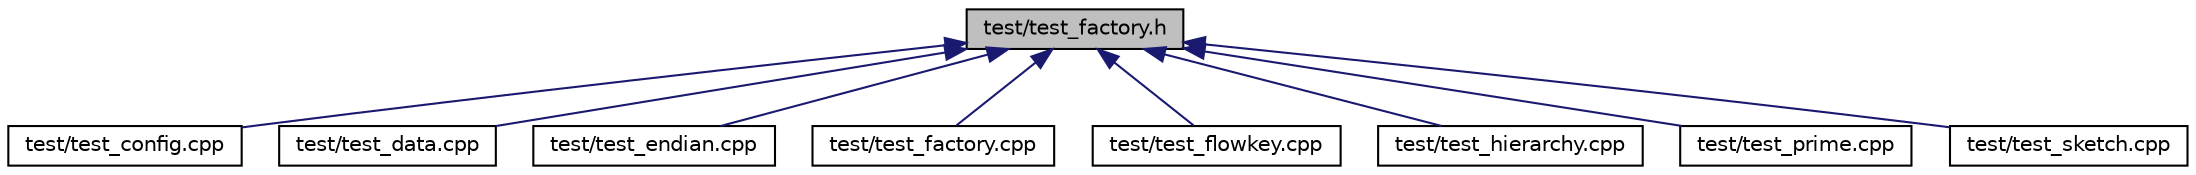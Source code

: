 digraph "test/test_factory.h"
{
 // LATEX_PDF_SIZE
  edge [fontname="Helvetica",fontsize="10",labelfontname="Helvetica",labelfontsize="10"];
  node [fontname="Helvetica",fontsize="10",shape=record];
  Node1 [label="test/test_factory.h",height=0.2,width=0.4,color="black", fillcolor="grey75", style="filled", fontcolor="black",tooltip="Test framework."];
  Node1 -> Node2 [dir="back",color="midnightblue",fontsize="10",style="solid",fontname="Helvetica"];
  Node2 [label="test/test_config.cpp",height=0.2,width=0.4,color="black", fillcolor="white", style="filled",URL="$test__config_8cpp.html",tooltip="Test config parser."];
  Node1 -> Node3 [dir="back",color="midnightblue",fontsize="10",style="solid",fontname="Helvetica"];
  Node3 [label="test/test_data.cpp",height=0.2,width=0.4,color="black", fillcolor="white", style="filled",URL="$test__data_8cpp.html",tooltip="Test data-processing tools."];
  Node1 -> Node4 [dir="back",color="midnightblue",fontsize="10",style="solid",fontname="Helvetica"];
  Node4 [label="test/test_endian.cpp",height=0.2,width=0.4,color="black", fillcolor="white", style="filled",URL="$test__endian_8cpp.html",tooltip="Test endianness."];
  Node1 -> Node5 [dir="back",color="midnightblue",fontsize="10",style="solid",fontname="Helvetica"];
  Node5 [label="test/test_factory.cpp",height=0.2,width=0.4,color="black", fillcolor="white", style="filled",URL="$test__factory_8cpp.html",tooltip="Main routine of the test factory."];
  Node1 -> Node6 [dir="back",color="midnightblue",fontsize="10",style="solid",fontname="Helvetica"];
  Node6 [label="test/test_flowkey.cpp",height=0.2,width=0.4,color="black", fillcolor="white", style="filled",URL="$test__flowkey_8cpp.html",tooltip="Test FlowKey."];
  Node1 -> Node7 [dir="back",color="midnightblue",fontsize="10",style="solid",fontname="Helvetica"];
  Node7 [label="test/test_hierarchy.cpp",height=0.2,width=0.4,color="black", fillcolor="white", style="filled",URL="$test__hierarchy_8cpp.html",tooltip="Test Counter Hierarchy."];
  Node1 -> Node8 [dir="back",color="midnightblue",fontsize="10",style="solid",fontname="Helvetica"];
  Node8 [label="test/test_prime.cpp",height=0.2,width=0.4,color="black", fillcolor="white", style="filled",URL="$test__prime_8cpp.html",tooltip="Test routines in utils.hpp."];
  Node1 -> Node9 [dir="back",color="midnightblue",fontsize="10",style="solid",fontname="Helvetica"];
  Node9 [label="test/test_sketch.cpp",height=0.2,width=0.4,color="black", fillcolor="white", style="filled",URL="$test__sketch_8cpp.html",tooltip="Test base sketch."];
}

